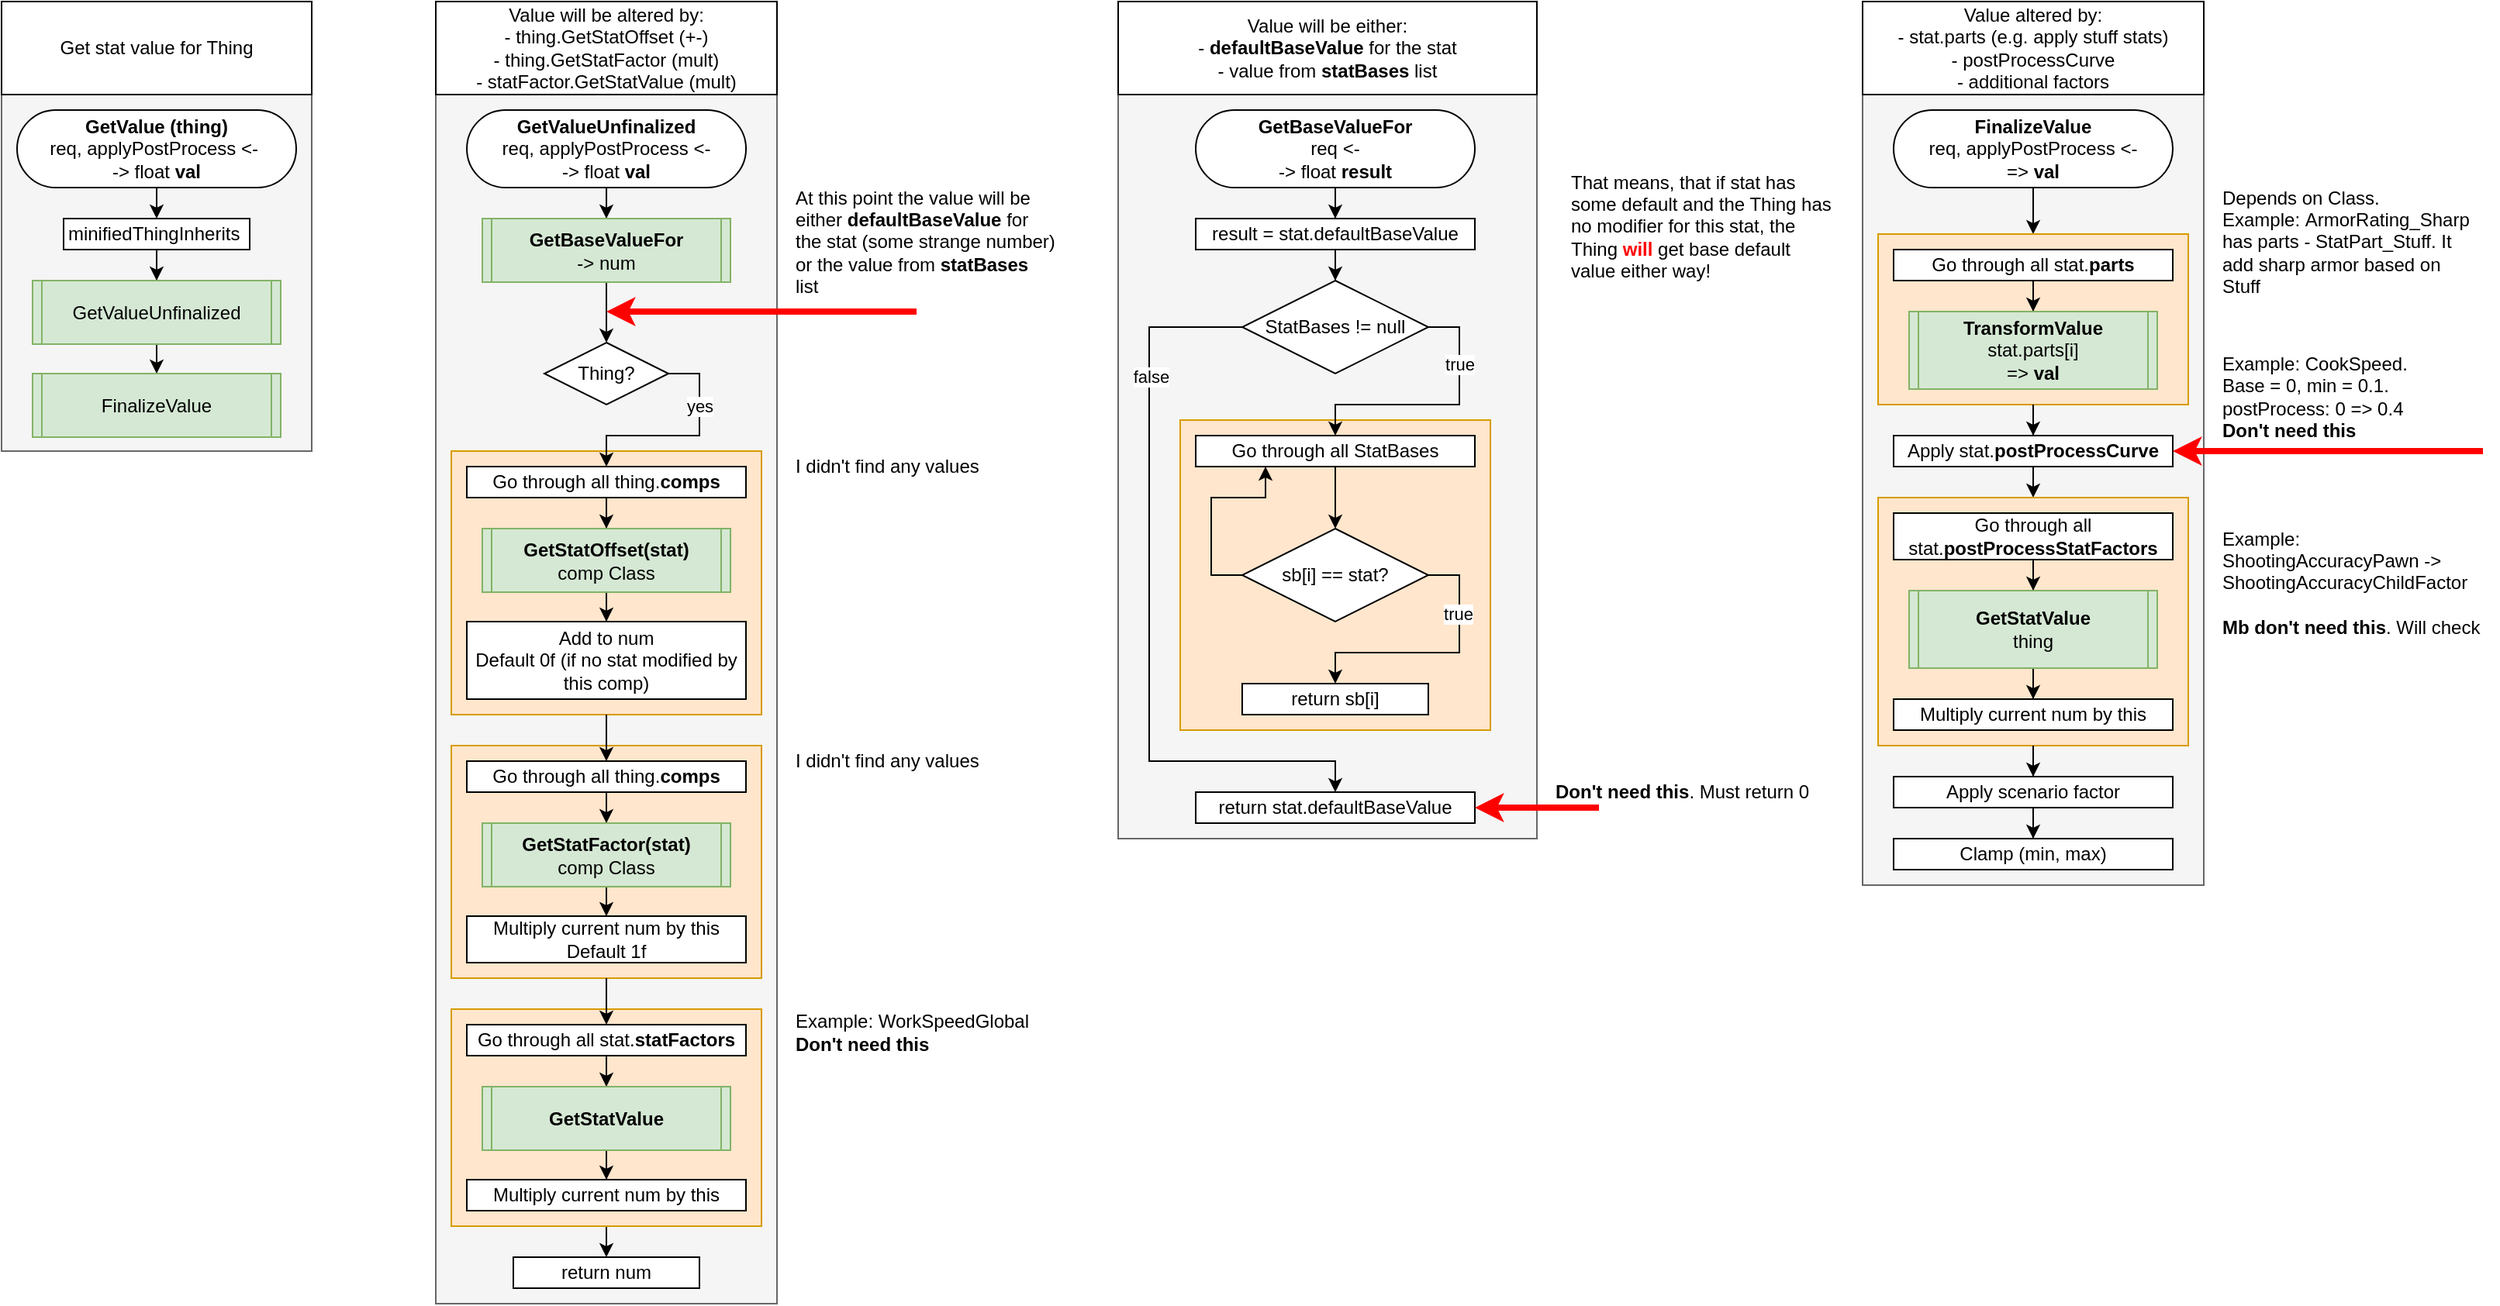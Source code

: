 <mxfile version="28.1.2">
  <diagram name="Page-1" id="2jWJvtUtnzUn5tf0swGt">
    <mxGraphModel dx="2328" dy="904" grid="1" gridSize="10" guides="0" tooltips="1" connect="1" arrows="0" fold="1" page="1" pageScale="1" pageWidth="827" pageHeight="1169" math="0" shadow="0">
      <root>
        <mxCell id="0" />
        <mxCell id="1" parent="0" />
        <mxCell id="P116rEr8mylLWTT-C10X-3" value="At this point the value will be either&amp;nbsp;&lt;span style=&quot;text-align: center;&quot;&gt;&lt;b&gt;defaultBaseValue&amp;nbsp;&lt;/b&gt;&lt;/span&gt;for the stat (some strange number) or the value from &lt;b&gt;statBases &lt;/b&gt;list" style="text;html=1;align=left;verticalAlign=middle;whiteSpace=wrap;rounded=0;" parent="1" vertex="1">
          <mxGeometry x="-250" y="200" width="170" height="69.5" as="geometry" />
        </mxCell>
        <mxCell id="P116rEr8mylLWTT-C10X-13" value="Example:&amp;nbsp;WorkSpeedGlobal&lt;div&gt;&lt;b&gt;Don&#39;t need this&lt;/b&gt;&lt;/div&gt;" style="text;html=1;align=left;verticalAlign=middle;whiteSpace=wrap;rounded=0;" parent="1" vertex="1">
          <mxGeometry x="-250" y="730" width="170" height="30" as="geometry" />
        </mxCell>
        <mxCell id="P116rEr8mylLWTT-C10X-14" style="edgeStyle=orthogonalEdgeStyle;rounded=0;orthogonalLoop=1;jettySize=auto;html=1;exitX=0.5;exitY=1;exitDx=0;exitDy=0;" parent="1" source="P116rEr8mylLWTT-C10X-13" target="P116rEr8mylLWTT-C10X-13" edge="1">
          <mxGeometry relative="1" as="geometry" />
        </mxCell>
        <mxCell id="P116rEr8mylLWTT-C10X-20" value="I didn&#39;t find any values" style="text;html=1;align=left;verticalAlign=middle;whiteSpace=wrap;rounded=0;" parent="1" vertex="1">
          <mxGeometry x="-250" y="370" width="170" height="20" as="geometry" />
        </mxCell>
        <mxCell id="P116rEr8mylLWTT-C10X-21" value="I didn&#39;t find any values" style="text;html=1;align=left;verticalAlign=middle;whiteSpace=wrap;rounded=0;" parent="1" vertex="1">
          <mxGeometry x="-250" y="560" width="170" height="20" as="geometry" />
        </mxCell>
        <mxCell id="P116rEr8mylLWTT-C10X-25" value="" style="group" parent="1" vertex="1" connectable="0">
          <mxGeometry x="-480" y="80" width="220" height="840" as="geometry" />
        </mxCell>
        <mxCell id="P116rEr8mylLWTT-C10X-15" value="" style="rounded=0;whiteSpace=wrap;html=1;fillColor=#f5f5f5;strokeColor=#666666;fontColor=#333333;" parent="P116rEr8mylLWTT-C10X-25" vertex="1">
          <mxGeometry y="60" width="220" height="780" as="geometry" />
        </mxCell>
        <mxCell id="QFDwEbyCObpRnCEJfkmm-33" style="edgeStyle=orthogonalEdgeStyle;rounded=0;orthogonalLoop=1;jettySize=auto;html=1;exitX=0.5;exitY=0.5;exitDx=0;exitDy=25;exitPerimeter=0;" parent="P116rEr8mylLWTT-C10X-25" source="QFDwEbyCObpRnCEJfkmm-5" target="QFDwEbyCObpRnCEJfkmm-32" edge="1">
          <mxGeometry relative="1" as="geometry" />
        </mxCell>
        <mxCell id="QFDwEbyCObpRnCEJfkmm-5" value="&lt;b&gt;GetValueUnfinalized&lt;/b&gt;&lt;b&gt;&lt;br&gt;&lt;/b&gt;&lt;div&gt;&lt;div style=&quot;&quot;&gt;&lt;span style=&quot;background-color: transparent; color: light-dark(rgb(0, 0, 0), rgb(255, 255, 255));&quot;&gt;req,&amp;nbsp;&lt;/span&gt;&lt;span style=&quot;background-color: transparent; color: light-dark(rgb(0, 0, 0), rgb(255, 255, 255));&quot;&gt;applyPostProcess&amp;nbsp;&lt;/span&gt;&lt;span style=&quot;background-color: transparent; color: light-dark(rgb(0, 0, 0), rgb(255, 255, 255));&quot;&gt;&amp;lt;-&lt;/span&gt;&lt;/div&gt;&lt;div style=&quot;&quot;&gt;&lt;span style=&quot;background-color: transparent; color: light-dark(rgb(0, 0, 0), rgb(255, 255, 255));&quot;&gt;-&amp;gt;&amp;nbsp;&lt;/span&gt;&lt;span style=&quot;background-color: transparent; color: light-dark(rgb(0, 0, 0), rgb(255, 255, 255));&quot;&gt;float&lt;/span&gt;&lt;span style=&quot;background-color: transparent; color: light-dark(rgb(0, 0, 0), rgb(255, 255, 255));&quot;&gt;&amp;nbsp;&lt;/span&gt;&lt;b style=&quot;background-color: transparent; color: light-dark(rgb(0, 0, 0), rgb(255, 255, 255));&quot;&gt;val&lt;/b&gt;&lt;/div&gt;&lt;/div&gt;" style="html=1;dashed=0;whiteSpace=wrap;shape=mxgraph.dfd.start;align=center;" parent="P116rEr8mylLWTT-C10X-25" vertex="1">
          <mxGeometry x="20.03" y="70" width="180" height="50" as="geometry" />
        </mxCell>
        <mxCell id="QFDwEbyCObpRnCEJfkmm-57" style="edgeStyle=orthogonalEdgeStyle;rounded=0;orthogonalLoop=1;jettySize=auto;html=1;exitX=0.5;exitY=1;exitDx=0;exitDy=0;" parent="P116rEr8mylLWTT-C10X-25" source="QFDwEbyCObpRnCEJfkmm-32" target="QFDwEbyCObpRnCEJfkmm-56" edge="1">
          <mxGeometry relative="1" as="geometry" />
        </mxCell>
        <mxCell id="QFDwEbyCObpRnCEJfkmm-32" value="&lt;b&gt;GetBaseValueFor&lt;/b&gt;&lt;div&gt;-&amp;gt; num&lt;/div&gt;" style="shape=process;whiteSpace=wrap;html=1;backgroundOutline=1;fillColor=#d5e8d4;strokeColor=#82b366;size=0.038;" parent="P116rEr8mylLWTT-C10X-25" vertex="1">
          <mxGeometry x="30" y="140" width="160" height="41" as="geometry" />
        </mxCell>
        <mxCell id="QFDwEbyCObpRnCEJfkmm-56" value="Thing?" style="rhombus;whiteSpace=wrap;html=1;" parent="P116rEr8mylLWTT-C10X-25" vertex="1">
          <mxGeometry x="70.03" y="220" width="80" height="40" as="geometry" />
        </mxCell>
        <mxCell id="QFDwEbyCObpRnCEJfkmm-64" value="" style="group" parent="P116rEr8mylLWTT-C10X-25" vertex="1" connectable="0">
          <mxGeometry x="10" y="290" width="200" height="170" as="geometry" />
        </mxCell>
        <mxCell id="QFDwEbyCObpRnCEJfkmm-62" value="" style="rounded=0;whiteSpace=wrap;html=1;fillColor=#ffe6cc;strokeColor=#d79b00;" parent="QFDwEbyCObpRnCEJfkmm-64" vertex="1">
          <mxGeometry width="200" height="170" as="geometry" />
        </mxCell>
        <mxCell id="QFDwEbyCObpRnCEJfkmm-60" style="edgeStyle=orthogonalEdgeStyle;rounded=0;orthogonalLoop=1;jettySize=auto;html=1;exitX=0.5;exitY=1;exitDx=0;exitDy=0;" parent="QFDwEbyCObpRnCEJfkmm-64" source="QFDwEbyCObpRnCEJfkmm-58" target="QFDwEbyCObpRnCEJfkmm-59" edge="1">
          <mxGeometry relative="1" as="geometry" />
        </mxCell>
        <mxCell id="QFDwEbyCObpRnCEJfkmm-58" value="Go through all thing.&lt;b&gt;comps&lt;/b&gt;" style="rounded=0;whiteSpace=wrap;html=1;" parent="QFDwEbyCObpRnCEJfkmm-64" vertex="1">
          <mxGeometry x="10" y="10" width="180" height="20" as="geometry" />
        </mxCell>
        <mxCell id="QFDwEbyCObpRnCEJfkmm-63" style="edgeStyle=orthogonalEdgeStyle;rounded=0;orthogonalLoop=1;jettySize=auto;html=1;exitX=0.5;exitY=1;exitDx=0;exitDy=0;" parent="QFDwEbyCObpRnCEJfkmm-64" source="QFDwEbyCObpRnCEJfkmm-59" target="QFDwEbyCObpRnCEJfkmm-61" edge="1">
          <mxGeometry relative="1" as="geometry" />
        </mxCell>
        <mxCell id="QFDwEbyCObpRnCEJfkmm-59" value="&lt;b&gt;GetStatOffset(stat)&lt;/b&gt;&lt;br&gt;&lt;div&gt;comp Class&lt;/div&gt;" style="shape=process;whiteSpace=wrap;html=1;backgroundOutline=1;fillColor=#d5e8d4;strokeColor=#82b366;size=0.038;" parent="QFDwEbyCObpRnCEJfkmm-64" vertex="1">
          <mxGeometry x="20" y="50" width="160" height="41" as="geometry" />
        </mxCell>
        <mxCell id="QFDwEbyCObpRnCEJfkmm-61" value="Add to num&lt;div&gt;Default 0f (if no stat modified by this comp)&lt;/div&gt;" style="rounded=0;whiteSpace=wrap;html=1;" parent="QFDwEbyCObpRnCEJfkmm-64" vertex="1">
          <mxGeometry x="10" y="110" width="180" height="50" as="geometry" />
        </mxCell>
        <mxCell id="QFDwEbyCObpRnCEJfkmm-72" value="" style="group" parent="P116rEr8mylLWTT-C10X-25" vertex="1" connectable="0">
          <mxGeometry x="10" y="480" width="200" height="150" as="geometry" />
        </mxCell>
        <mxCell id="QFDwEbyCObpRnCEJfkmm-66" value="" style="rounded=0;whiteSpace=wrap;html=1;fillColor=#ffe6cc;strokeColor=#d79b00;" parent="QFDwEbyCObpRnCEJfkmm-72" vertex="1">
          <mxGeometry width="200" height="150" as="geometry" />
        </mxCell>
        <mxCell id="QFDwEbyCObpRnCEJfkmm-67" style="edgeStyle=orthogonalEdgeStyle;rounded=0;orthogonalLoop=1;jettySize=auto;html=1;exitX=0.5;exitY=1;exitDx=0;exitDy=0;" parent="QFDwEbyCObpRnCEJfkmm-72" source="QFDwEbyCObpRnCEJfkmm-68" target="QFDwEbyCObpRnCEJfkmm-70" edge="1">
          <mxGeometry relative="1" as="geometry" />
        </mxCell>
        <mxCell id="QFDwEbyCObpRnCEJfkmm-68" value="Go through all thing.&lt;b&gt;comps&lt;/b&gt;" style="rounded=0;whiteSpace=wrap;html=1;" parent="QFDwEbyCObpRnCEJfkmm-72" vertex="1">
          <mxGeometry x="10" y="10" width="180" height="20" as="geometry" />
        </mxCell>
        <mxCell id="QFDwEbyCObpRnCEJfkmm-69" style="edgeStyle=orthogonalEdgeStyle;rounded=0;orthogonalLoop=1;jettySize=auto;html=1;exitX=0.5;exitY=1;exitDx=0;exitDy=0;" parent="QFDwEbyCObpRnCEJfkmm-72" source="QFDwEbyCObpRnCEJfkmm-70" target="QFDwEbyCObpRnCEJfkmm-71" edge="1">
          <mxGeometry relative="1" as="geometry" />
        </mxCell>
        <mxCell id="QFDwEbyCObpRnCEJfkmm-70" value="&lt;b&gt;GetStatFactor(stat)&lt;/b&gt;&lt;br&gt;&lt;div&gt;comp Class&lt;/div&gt;" style="shape=process;whiteSpace=wrap;html=1;backgroundOutline=1;fillColor=#d5e8d4;strokeColor=#82b366;size=0.038;" parent="QFDwEbyCObpRnCEJfkmm-72" vertex="1">
          <mxGeometry x="20" y="50" width="160" height="41" as="geometry" />
        </mxCell>
        <mxCell id="QFDwEbyCObpRnCEJfkmm-71" value="Multiply current num by this&lt;div&gt;Default 1f&lt;/div&gt;" style="rounded=0;whiteSpace=wrap;html=1;" parent="QFDwEbyCObpRnCEJfkmm-72" vertex="1">
          <mxGeometry x="10" y="110" width="180" height="30" as="geometry" />
        </mxCell>
        <mxCell id="QFDwEbyCObpRnCEJfkmm-73" style="edgeStyle=orthogonalEdgeStyle;rounded=0;orthogonalLoop=1;jettySize=auto;html=1;exitX=0.5;exitY=1;exitDx=0;exitDy=0;" parent="P116rEr8mylLWTT-C10X-25" source="QFDwEbyCObpRnCEJfkmm-62" target="QFDwEbyCObpRnCEJfkmm-68" edge="1">
          <mxGeometry relative="1" as="geometry" />
        </mxCell>
        <mxCell id="QFDwEbyCObpRnCEJfkmm-75" style="edgeStyle=orthogonalEdgeStyle;rounded=0;orthogonalLoop=1;jettySize=auto;html=1;exitX=1;exitY=0.5;exitDx=0;exitDy=0;entryX=0.5;entryY=0;entryDx=0;entryDy=0;" parent="P116rEr8mylLWTT-C10X-25" source="QFDwEbyCObpRnCEJfkmm-56" target="QFDwEbyCObpRnCEJfkmm-58" edge="1">
          <mxGeometry relative="1" as="geometry" />
        </mxCell>
        <mxCell id="QFDwEbyCObpRnCEJfkmm-76" value="yes" style="edgeLabel;html=1;align=center;verticalAlign=middle;resizable=0;points=[];" parent="QFDwEbyCObpRnCEJfkmm-75" vertex="1" connectable="0">
          <mxGeometry x="-0.419" relative="1" as="geometry">
            <mxPoint as="offset" />
          </mxGeometry>
        </mxCell>
        <mxCell id="P116rEr8mylLWTT-C10X-19" value="&lt;div style=&quot;&quot;&gt;&lt;span style=&quot;background-color: transparent; color: light-dark(rgb(0, 0, 0), rgb(255, 255, 255));&quot;&gt;Value will be altered by:&lt;/span&gt;&lt;/div&gt;&lt;div style=&quot;&quot;&gt;&lt;span style=&quot;background-color: transparent; color: light-dark(rgb(0, 0, 0), rgb(255, 255, 255));&quot;&gt;- thing.GetStatOffset (+-)&lt;/span&gt;&lt;/div&gt;&lt;div style=&quot;&quot;&gt;&lt;span style=&quot;background-color: transparent; color: light-dark(rgb(0, 0, 0), rgb(255, 255, 255));&quot;&gt;- thing.GetStatFactor (mult)&lt;/span&gt;&lt;/div&gt;&lt;div style=&quot;&quot;&gt;&lt;span style=&quot;background-color: transparent; color: light-dark(rgb(0, 0, 0), rgb(255, 255, 255));&quot;&gt;- statFactor.GetStatValue (mult)&lt;/span&gt;&lt;/div&gt;" style="rounded=0;whiteSpace=wrap;html=1;align=center;" parent="P116rEr8mylLWTT-C10X-25" vertex="1">
          <mxGeometry width="220" height="60" as="geometry" />
        </mxCell>
        <mxCell id="P116rEr8mylLWTT-C10X-22" value="return num" style="rounded=0;whiteSpace=wrap;html=1;" parent="P116rEr8mylLWTT-C10X-25" vertex="1">
          <mxGeometry x="50" y="810" width="120" height="20" as="geometry" />
        </mxCell>
        <mxCell id="P116rEr8mylLWTT-C10X-23" style="edgeStyle=orthogonalEdgeStyle;rounded=0;orthogonalLoop=1;jettySize=auto;html=1;exitX=0.5;exitY=1;exitDx=0;exitDy=0;" parent="P116rEr8mylLWTT-C10X-25" source="P116rEr8mylLWTT-C10X-10" target="P116rEr8mylLWTT-C10X-22" edge="1">
          <mxGeometry relative="1" as="geometry" />
        </mxCell>
        <mxCell id="P116rEr8mylLWTT-C10X-24" value="" style="group" parent="P116rEr8mylLWTT-C10X-25" vertex="1" connectable="0">
          <mxGeometry x="10" y="650" width="200" height="140" as="geometry" />
        </mxCell>
        <mxCell id="P116rEr8mylLWTT-C10X-5" value="" style="rounded=0;whiteSpace=wrap;html=1;fillColor=#ffe6cc;strokeColor=#d79b00;" parent="P116rEr8mylLWTT-C10X-24" vertex="1">
          <mxGeometry width="200" height="140" as="geometry" />
        </mxCell>
        <mxCell id="P116rEr8mylLWTT-C10X-6" style="edgeStyle=orthogonalEdgeStyle;rounded=0;orthogonalLoop=1;jettySize=auto;html=1;exitX=0.5;exitY=1;exitDx=0;exitDy=0;" parent="P116rEr8mylLWTT-C10X-24" source="P116rEr8mylLWTT-C10X-7" target="P116rEr8mylLWTT-C10X-9" edge="1">
          <mxGeometry relative="1" as="geometry" />
        </mxCell>
        <mxCell id="P116rEr8mylLWTT-C10X-7" value="Go through all stat.&lt;b&gt;statFactors&lt;/b&gt;" style="rounded=0;whiteSpace=wrap;html=1;" parent="P116rEr8mylLWTT-C10X-24" vertex="1">
          <mxGeometry x="10" y="10" width="180" height="20" as="geometry" />
        </mxCell>
        <mxCell id="P116rEr8mylLWTT-C10X-8" style="edgeStyle=orthogonalEdgeStyle;rounded=0;orthogonalLoop=1;jettySize=auto;html=1;exitX=0.5;exitY=1;exitDx=0;exitDy=0;" parent="P116rEr8mylLWTT-C10X-24" source="P116rEr8mylLWTT-C10X-9" target="P116rEr8mylLWTT-C10X-10" edge="1">
          <mxGeometry relative="1" as="geometry" />
        </mxCell>
        <mxCell id="P116rEr8mylLWTT-C10X-9" value="&lt;div&gt;&lt;b&gt;GetStatValue&lt;/b&gt;&lt;/div&gt;" style="shape=process;whiteSpace=wrap;html=1;backgroundOutline=1;fillColor=#d5e8d4;strokeColor=#82b366;size=0.038;" parent="P116rEr8mylLWTT-C10X-24" vertex="1">
          <mxGeometry x="20" y="50" width="160" height="41" as="geometry" />
        </mxCell>
        <mxCell id="P116rEr8mylLWTT-C10X-10" value="Multiply current num by this" style="rounded=0;whiteSpace=wrap;html=1;" parent="P116rEr8mylLWTT-C10X-24" vertex="1">
          <mxGeometry x="10" y="110" width="180" height="20" as="geometry" />
        </mxCell>
        <mxCell id="P116rEr8mylLWTT-C10X-12" style="edgeStyle=orthogonalEdgeStyle;rounded=0;orthogonalLoop=1;jettySize=auto;html=1;exitX=0.5;exitY=1;exitDx=0;exitDy=0;" parent="P116rEr8mylLWTT-C10X-25" source="QFDwEbyCObpRnCEJfkmm-66" target="P116rEr8mylLWTT-C10X-7" edge="1">
          <mxGeometry relative="1" as="geometry" />
        </mxCell>
        <mxCell id="P116rEr8mylLWTT-C10X-1" value="" style="endArrow=classic;html=1;rounded=0;strokeWidth=4;strokeColor=#FF0000;" parent="1" edge="1">
          <mxGeometry width="50" height="50" relative="1" as="geometry">
            <mxPoint x="-170" y="280" as="sourcePoint" />
            <mxPoint x="-370" y="280" as="targetPoint" />
          </mxGeometry>
        </mxCell>
        <mxCell id="8yyY_MvPN3cdHbvVOgDP-3" value="" style="group" vertex="1" connectable="0" parent="1">
          <mxGeometry x="-760" y="80" width="200" height="290" as="geometry" />
        </mxCell>
        <mxCell id="P116rEr8mylLWTT-C10X-85" value="" style="group" parent="8yyY_MvPN3cdHbvVOgDP-3" vertex="1" connectable="0">
          <mxGeometry y="60" width="200" height="230" as="geometry" />
        </mxCell>
        <mxCell id="P116rEr8mylLWTT-C10X-84" value="" style="rounded=0;whiteSpace=wrap;html=1;fillColor=#f5f5f5;strokeColor=#666666;fontColor=#333333;" parent="P116rEr8mylLWTT-C10X-85" vertex="1">
          <mxGeometry width="200" height="230" as="geometry" />
        </mxCell>
        <mxCell id="QFDwEbyCObpRnCEJfkmm-6" style="edgeStyle=orthogonalEdgeStyle;rounded=0;orthogonalLoop=1;jettySize=auto;html=1;exitX=0.5;exitY=0.5;exitDx=0;exitDy=25;exitPerimeter=0;" parent="P116rEr8mylLWTT-C10X-85" source="QFDwEbyCObpRnCEJfkmm-1" edge="1">
          <mxGeometry relative="1" as="geometry">
            <mxPoint x="100" y="80" as="targetPoint" />
          </mxGeometry>
        </mxCell>
        <mxCell id="QFDwEbyCObpRnCEJfkmm-1" value="&lt;b&gt;GetValue (thing)&lt;br&gt;&lt;/b&gt;&lt;div&gt;&lt;span style=&quot;background-color: transparent; color: light-dark(rgb(0, 0, 0), rgb(255, 255, 255));&quot;&gt;req,&amp;nbsp;applyPostProcess&amp;nbsp;&lt;/span&gt;&amp;lt;-&amp;nbsp;&lt;br&gt;&lt;div style=&quot;&quot;&gt;&lt;span style=&quot;background-color: transparent; color: light-dark(rgb(0, 0, 0), rgb(255, 255, 255));&quot;&gt;-&amp;gt; float &lt;b&gt;val&lt;/b&gt;&lt;/span&gt;&lt;/div&gt;&lt;/div&gt;" style="html=1;dashed=0;whiteSpace=wrap;shape=mxgraph.dfd.start;align=center;" parent="P116rEr8mylLWTT-C10X-85" vertex="1">
          <mxGeometry x="10" y="10" width="180" height="50" as="geometry" />
        </mxCell>
        <mxCell id="P116rEr8mylLWTT-C10X-82" style="edgeStyle=orthogonalEdgeStyle;rounded=0;orthogonalLoop=1;jettySize=auto;html=1;exitX=0.5;exitY=1;exitDx=0;exitDy=0;" parent="P116rEr8mylLWTT-C10X-85" source="P116rEr8mylLWTT-C10X-77" target="P116rEr8mylLWTT-C10X-78" edge="1">
          <mxGeometry relative="1" as="geometry" />
        </mxCell>
        <mxCell id="P116rEr8mylLWTT-C10X-77" value="&lt;p data-pm-slice=&quot;1 1 []&quot;&gt;minifiedThingInherits&amp;nbsp;&lt;/p&gt;" style="rounded=0;whiteSpace=wrap;html=1;" parent="P116rEr8mylLWTT-C10X-85" vertex="1">
          <mxGeometry x="40" y="80" width="120" height="20" as="geometry" />
        </mxCell>
        <mxCell id="P116rEr8mylLWTT-C10X-83" style="edgeStyle=orthogonalEdgeStyle;rounded=0;orthogonalLoop=1;jettySize=auto;html=1;exitX=0.5;exitY=1;exitDx=0;exitDy=0;" parent="P116rEr8mylLWTT-C10X-85" source="P116rEr8mylLWTT-C10X-78" target="P116rEr8mylLWTT-C10X-79" edge="1">
          <mxGeometry relative="1" as="geometry" />
        </mxCell>
        <mxCell id="P116rEr8mylLWTT-C10X-78" value="GetValueUnfinalized" style="shape=process;whiteSpace=wrap;html=1;backgroundOutline=1;fillColor=#d5e8d4;strokeColor=#82b366;size=0.038;" parent="P116rEr8mylLWTT-C10X-85" vertex="1">
          <mxGeometry x="20" y="120" width="160" height="41" as="geometry" />
        </mxCell>
        <mxCell id="P116rEr8mylLWTT-C10X-79" value="FinalizeValue" style="shape=process;whiteSpace=wrap;html=1;backgroundOutline=1;fillColor=#d5e8d4;strokeColor=#82b366;size=0.038;" parent="P116rEr8mylLWTT-C10X-85" vertex="1">
          <mxGeometry x="20" y="180" width="160" height="41" as="geometry" />
        </mxCell>
        <mxCell id="8yyY_MvPN3cdHbvVOgDP-2" value="&lt;div style=&quot;&quot;&gt;Get stat value for Thing&lt;/div&gt;" style="rounded=0;whiteSpace=wrap;html=1;align=center;" vertex="1" parent="8yyY_MvPN3cdHbvVOgDP-3">
          <mxGeometry width="200" height="60" as="geometry" />
        </mxCell>
        <mxCell id="8yyY_MvPN3cdHbvVOgDP-6" value="" style="group" vertex="1" connectable="0" parent="1">
          <mxGeometry x="440" y="80" width="410" height="570" as="geometry" />
        </mxCell>
        <mxCell id="P116rEr8mylLWTT-C10X-74" value="Depends on Class.&lt;div&gt;Example:&amp;nbsp;ArmorRating_Sharp has&amp;nbsp;parts -&amp;nbsp;StatPart_Stuff. It add sharp armor based on Stuff&lt;/div&gt;" style="text;html=1;align=left;verticalAlign=middle;whiteSpace=wrap;rounded=0;" parent="8yyY_MvPN3cdHbvVOgDP-6" vertex="1">
          <mxGeometry x="230" y="120" width="170" height="69.5" as="geometry" />
        </mxCell>
        <mxCell id="P116rEr8mylLWTT-C10X-75" value="Example:&amp;nbsp;CookSpeed.&lt;div&gt;Base = 0, min = 0.1.&lt;/div&gt;&lt;div&gt;postProcess: 0 =&amp;gt; 0.4&lt;/div&gt;&lt;div&gt;&lt;b&gt;Don&#39;t need this&lt;/b&gt;&lt;/div&gt;" style="text;html=1;align=left;verticalAlign=middle;whiteSpace=wrap;rounded=0;" parent="8yyY_MvPN3cdHbvVOgDP-6" vertex="1">
          <mxGeometry x="230" y="230" width="170" height="50" as="geometry" />
        </mxCell>
        <mxCell id="P116rEr8mylLWTT-C10X-76" value="Example:&amp;nbsp;&lt;div&gt;ShootingAccuracyPawn -&amp;gt;&lt;/div&gt;&lt;div&gt;&lt;span style=&quot;background-color: transparent; color: light-dark(rgb(0, 0, 0), rgb(255, 255, 255));&quot;&gt;ShootingAccuracyChildFactor&lt;/span&gt;&lt;/div&gt;&lt;div&gt;&lt;span style=&quot;background-color: transparent; color: light-dark(rgb(0, 0, 0), rgb(255, 255, 255));&quot;&gt;&lt;br&gt;&lt;/span&gt;&lt;/div&gt;&lt;div&gt;&lt;span style=&quot;background-color: transparent; color: light-dark(rgb(0, 0, 0), rgb(255, 255, 255));&quot;&gt;&lt;b&gt;Mb don&#39;t need this&lt;/b&gt;. Will check&lt;/span&gt;&lt;/div&gt;" style="text;html=1;align=left;verticalAlign=middle;whiteSpace=wrap;rounded=0;" parent="8yyY_MvPN3cdHbvVOgDP-6" vertex="1">
          <mxGeometry x="230" y="340" width="170" height="70" as="geometry" />
        </mxCell>
        <mxCell id="P116rEr8mylLWTT-C10X-81" value="" style="group" parent="8yyY_MvPN3cdHbvVOgDP-6" vertex="1" connectable="0">
          <mxGeometry width="220" height="570" as="geometry" />
        </mxCell>
        <mxCell id="P116rEr8mylLWTT-C10X-73" value="" style="group" parent="P116rEr8mylLWTT-C10X-81" vertex="1" connectable="0">
          <mxGeometry y="60" width="220" height="510" as="geometry" />
        </mxCell>
        <mxCell id="P116rEr8mylLWTT-C10X-72" value="" style="rounded=0;whiteSpace=wrap;html=1;fillColor=#f5f5f5;strokeColor=#666666;fontColor=#333333;" parent="P116rEr8mylLWTT-C10X-73" vertex="1">
          <mxGeometry width="220" height="510" as="geometry" />
        </mxCell>
        <mxCell id="P116rEr8mylLWTT-C10X-35" style="edgeStyle=orthogonalEdgeStyle;rounded=0;orthogonalLoop=1;jettySize=auto;html=1;exitX=0.5;exitY=0.5;exitDx=0;exitDy=25;exitPerimeter=0;entryX=0.5;entryY=0;entryDx=0;entryDy=0;" parent="P116rEr8mylLWTT-C10X-73" source="QFDwEbyCObpRnCEJfkmm-7" target="P116rEr8mylLWTT-C10X-27" edge="1">
          <mxGeometry relative="1" as="geometry" />
        </mxCell>
        <mxCell id="QFDwEbyCObpRnCEJfkmm-7" value="&lt;b&gt;FinalizeValue&lt;/b&gt;&lt;br&gt;&lt;div&gt;&lt;div style=&quot;&quot;&gt;&lt;span style=&quot;background-color: transparent; color: light-dark(rgb(0, 0, 0), rgb(255, 255, 255));&quot;&gt;req,&amp;nbsp;&lt;/span&gt;&lt;span style=&quot;background-color: transparent; color: light-dark(rgb(0, 0, 0), rgb(255, 255, 255));&quot;&gt;applyPostProcess&amp;nbsp;&lt;/span&gt;&lt;span style=&quot;background-color: transparent; color: light-dark(rgb(0, 0, 0), rgb(255, 255, 255));&quot;&gt;&amp;lt;-&lt;/span&gt;&lt;/div&gt;&lt;div style=&quot;&quot;&gt;&lt;span style=&quot;background-color: transparent; color: light-dark(rgb(0, 0, 0), rgb(255, 255, 255));&quot;&gt;=&amp;gt;&amp;nbsp;&lt;b&gt;val&lt;/b&gt;&lt;/span&gt;&lt;/div&gt;&lt;/div&gt;" style="html=1;dashed=0;whiteSpace=wrap;shape=mxgraph.dfd.start;align=center;" parent="P116rEr8mylLWTT-C10X-73" vertex="1">
          <mxGeometry x="20" y="10" width="180" height="50" as="geometry" />
        </mxCell>
        <mxCell id="P116rEr8mylLWTT-C10X-33" value="" style="group" parent="P116rEr8mylLWTT-C10X-73" vertex="1" connectable="0">
          <mxGeometry x="10" y="90" width="200" height="110" as="geometry" />
        </mxCell>
        <mxCell id="P116rEr8mylLWTT-C10X-27" value="" style="rounded=0;whiteSpace=wrap;html=1;fillColor=#ffe6cc;strokeColor=#d79b00;" parent="P116rEr8mylLWTT-C10X-33" vertex="1">
          <mxGeometry width="200" height="110" as="geometry" />
        </mxCell>
        <mxCell id="P116rEr8mylLWTT-C10X-28" style="edgeStyle=orthogonalEdgeStyle;rounded=0;orthogonalLoop=1;jettySize=auto;html=1;exitX=0.5;exitY=1;exitDx=0;exitDy=0;" parent="P116rEr8mylLWTT-C10X-33" source="P116rEr8mylLWTT-C10X-29" target="P116rEr8mylLWTT-C10X-31" edge="1">
          <mxGeometry relative="1" as="geometry" />
        </mxCell>
        <mxCell id="P116rEr8mylLWTT-C10X-29" value="Go through all stat.&lt;b&gt;parts&lt;/b&gt;" style="rounded=0;whiteSpace=wrap;html=1;" parent="P116rEr8mylLWTT-C10X-33" vertex="1">
          <mxGeometry x="10" y="10" width="180" height="20" as="geometry" />
        </mxCell>
        <mxCell id="P116rEr8mylLWTT-C10X-31" value="&lt;div&gt;&lt;b&gt;TransformValue&lt;/b&gt;&lt;/div&gt;&lt;div&gt;stat.parts[i]&lt;/div&gt;&lt;div&gt;=&amp;gt; &lt;b&gt;val&lt;/b&gt;&lt;/div&gt;" style="shape=process;whiteSpace=wrap;html=1;backgroundOutline=1;fillColor=#d5e8d4;strokeColor=#82b366;size=0.038;" parent="P116rEr8mylLWTT-C10X-33" vertex="1">
          <mxGeometry x="20" y="50" width="160" height="50" as="geometry" />
        </mxCell>
        <mxCell id="P116rEr8mylLWTT-C10X-46" style="edgeStyle=orthogonalEdgeStyle;rounded=0;orthogonalLoop=1;jettySize=auto;html=1;exitX=0.5;exitY=1;exitDx=0;exitDy=0;entryX=0.5;entryY=0;entryDx=0;entryDy=0;" parent="P116rEr8mylLWTT-C10X-73" source="P116rEr8mylLWTT-C10X-36" target="P116rEr8mylLWTT-C10X-39" edge="1">
          <mxGeometry relative="1" as="geometry" />
        </mxCell>
        <mxCell id="P116rEr8mylLWTT-C10X-36" value="Apply&amp;nbsp;stat.&lt;b&gt;postProcessCurve&lt;/b&gt;" style="rounded=0;whiteSpace=wrap;html=1;" parent="P116rEr8mylLWTT-C10X-73" vertex="1">
          <mxGeometry x="20" y="220" width="180" height="20" as="geometry" />
        </mxCell>
        <mxCell id="P116rEr8mylLWTT-C10X-37" style="edgeStyle=orthogonalEdgeStyle;rounded=0;orthogonalLoop=1;jettySize=auto;html=1;exitX=0.5;exitY=1;exitDx=0;exitDy=0;" parent="P116rEr8mylLWTT-C10X-73" source="P116rEr8mylLWTT-C10X-27" target="P116rEr8mylLWTT-C10X-36" edge="1">
          <mxGeometry relative="1" as="geometry" />
        </mxCell>
        <mxCell id="P116rEr8mylLWTT-C10X-45" value="" style="group" parent="P116rEr8mylLWTT-C10X-73" vertex="1" connectable="0">
          <mxGeometry x="10" y="260" width="200" height="160" as="geometry" />
        </mxCell>
        <mxCell id="P116rEr8mylLWTT-C10X-39" value="" style="rounded=0;whiteSpace=wrap;html=1;fillColor=#ffe6cc;strokeColor=#d79b00;" parent="P116rEr8mylLWTT-C10X-45" vertex="1">
          <mxGeometry width="200" height="160" as="geometry" />
        </mxCell>
        <mxCell id="P116rEr8mylLWTT-C10X-40" style="edgeStyle=orthogonalEdgeStyle;rounded=0;orthogonalLoop=1;jettySize=auto;html=1;exitX=0.5;exitY=1;exitDx=0;exitDy=0;" parent="P116rEr8mylLWTT-C10X-45" source="P116rEr8mylLWTT-C10X-41" target="P116rEr8mylLWTT-C10X-42" edge="1">
          <mxGeometry relative="1" as="geometry" />
        </mxCell>
        <mxCell id="P116rEr8mylLWTT-C10X-41" value="Go through all&lt;div&gt;stat.&lt;b&gt;postProcessStatFactors&lt;/b&gt;&lt;/div&gt;" style="rounded=0;whiteSpace=wrap;html=1;" parent="P116rEr8mylLWTT-C10X-45" vertex="1">
          <mxGeometry x="10" y="10" width="180" height="30" as="geometry" />
        </mxCell>
        <mxCell id="P116rEr8mylLWTT-C10X-44" style="edgeStyle=orthogonalEdgeStyle;rounded=0;orthogonalLoop=1;jettySize=auto;html=1;exitX=0.5;exitY=1;exitDx=0;exitDy=0;" parent="P116rEr8mylLWTT-C10X-45" source="P116rEr8mylLWTT-C10X-42" target="P116rEr8mylLWTT-C10X-43" edge="1">
          <mxGeometry relative="1" as="geometry" />
        </mxCell>
        <mxCell id="P116rEr8mylLWTT-C10X-42" value="&lt;div&gt;&lt;span style=&quot;background-color: transparent;&quot;&gt;&lt;b&gt;GetStatValue&lt;/b&gt;&lt;/span&gt;&lt;/div&gt;&lt;div&gt;thing&lt;/div&gt;" style="shape=process;whiteSpace=wrap;html=1;backgroundOutline=1;fillColor=#d5e8d4;strokeColor=#82b366;size=0.038;" parent="P116rEr8mylLWTT-C10X-45" vertex="1">
          <mxGeometry x="20" y="60" width="160" height="50" as="geometry" />
        </mxCell>
        <mxCell id="P116rEr8mylLWTT-C10X-43" value="Multiply current num by this" style="rounded=0;whiteSpace=wrap;html=1;" parent="P116rEr8mylLWTT-C10X-45" vertex="1">
          <mxGeometry x="10" y="130" width="180" height="20" as="geometry" />
        </mxCell>
        <mxCell id="P116rEr8mylLWTT-C10X-50" style="edgeStyle=orthogonalEdgeStyle;rounded=0;orthogonalLoop=1;jettySize=auto;html=1;exitX=0.5;exitY=1;exitDx=0;exitDy=0;" parent="P116rEr8mylLWTT-C10X-73" source="P116rEr8mylLWTT-C10X-47" target="P116rEr8mylLWTT-C10X-49" edge="1">
          <mxGeometry relative="1" as="geometry" />
        </mxCell>
        <mxCell id="P116rEr8mylLWTT-C10X-47" value="Apply scenario factor" style="rounded=0;whiteSpace=wrap;html=1;" parent="P116rEr8mylLWTT-C10X-73" vertex="1">
          <mxGeometry x="20" y="440" width="180" height="20" as="geometry" />
        </mxCell>
        <mxCell id="P116rEr8mylLWTT-C10X-48" style="edgeStyle=orthogonalEdgeStyle;rounded=0;orthogonalLoop=1;jettySize=auto;html=1;exitX=0.5;exitY=1;exitDx=0;exitDy=0;" parent="P116rEr8mylLWTT-C10X-73" source="P116rEr8mylLWTT-C10X-39" target="P116rEr8mylLWTT-C10X-47" edge="1">
          <mxGeometry relative="1" as="geometry" />
        </mxCell>
        <mxCell id="P116rEr8mylLWTT-C10X-49" value="Clamp (min, max)" style="rounded=0;whiteSpace=wrap;html=1;" parent="P116rEr8mylLWTT-C10X-73" vertex="1">
          <mxGeometry x="20" y="480" width="180" height="20" as="geometry" />
        </mxCell>
        <mxCell id="P116rEr8mylLWTT-C10X-80" value="&lt;div style=&quot;&quot;&gt;Value altered by:&lt;/div&gt;&lt;div style=&quot;&quot;&gt;- stat.parts (e.g. apply stuff stats)&lt;/div&gt;&lt;div style=&quot;&quot;&gt;- postProcessCurve&lt;/div&gt;&lt;div style=&quot;&quot;&gt;- additional factors&lt;/div&gt;" style="rounded=0;whiteSpace=wrap;html=1;align=center;" parent="P116rEr8mylLWTT-C10X-81" vertex="1">
          <mxGeometry width="220" height="60" as="geometry" />
        </mxCell>
        <mxCell id="8yyY_MvPN3cdHbvVOgDP-9" value="" style="endArrow=classic;html=1;rounded=0;strokeWidth=4;strokeColor=#FF0000;" edge="1" parent="8yyY_MvPN3cdHbvVOgDP-6">
          <mxGeometry width="50" height="50" relative="1" as="geometry">
            <mxPoint x="400" y="290" as="sourcePoint" />
            <mxPoint x="200" y="290" as="targetPoint" />
          </mxGeometry>
        </mxCell>
        <mxCell id="8yyY_MvPN3cdHbvVOgDP-8" value="" style="group" vertex="1" connectable="0" parent="1">
          <mxGeometry x="-40" y="80" width="460" height="540" as="geometry" />
        </mxCell>
        <mxCell id="P116rEr8mylLWTT-C10X-18" value="" style="group" parent="8yyY_MvPN3cdHbvVOgDP-8" vertex="1" connectable="0">
          <mxGeometry width="270" height="540" as="geometry" />
        </mxCell>
        <mxCell id="QFDwEbyCObpRnCEJfkmm-35" value="" style="group" parent="P116rEr8mylLWTT-C10X-18" vertex="1" connectable="0">
          <mxGeometry y="60" width="270" height="480" as="geometry" />
        </mxCell>
        <mxCell id="QFDwEbyCObpRnCEJfkmm-28" value="" style="rounded=0;whiteSpace=wrap;html=1;fillColor=#f5f5f5;strokeColor=#666666;fontColor=#333333;" parent="QFDwEbyCObpRnCEJfkmm-35" vertex="1">
          <mxGeometry width="270" height="480" as="geometry" />
        </mxCell>
        <mxCell id="QFDwEbyCObpRnCEJfkmm-27" value="" style="rounded=0;whiteSpace=wrap;html=1;fillColor=#ffe6cc;strokeColor=#d79b00;" parent="QFDwEbyCObpRnCEJfkmm-35" vertex="1">
          <mxGeometry x="40" y="210" width="200" height="200" as="geometry" />
        </mxCell>
        <mxCell id="QFDwEbyCObpRnCEJfkmm-12" style="edgeStyle=orthogonalEdgeStyle;rounded=0;orthogonalLoop=1;jettySize=auto;html=1;exitX=0.5;exitY=0.5;exitDx=0;exitDy=25;exitPerimeter=0;" parent="QFDwEbyCObpRnCEJfkmm-35" source="QFDwEbyCObpRnCEJfkmm-9" target="QFDwEbyCObpRnCEJfkmm-11" edge="1">
          <mxGeometry relative="1" as="geometry" />
        </mxCell>
        <mxCell id="QFDwEbyCObpRnCEJfkmm-9" value="&lt;b&gt;GetBaseValueFor&lt;/b&gt;&lt;br&gt;&lt;div&gt;&lt;div style=&quot;&quot;&gt;&lt;span style=&quot;background-color: transparent; color: light-dark(rgb(0, 0, 0), rgb(255, 255, 255));&quot;&gt;req&amp;nbsp;&lt;/span&gt;&lt;span style=&quot;background-color: transparent; color: light-dark(rgb(0, 0, 0), rgb(255, 255, 255));&quot;&gt;&amp;lt;-&lt;/span&gt;&lt;/div&gt;&lt;div style=&quot;&quot;&gt;&lt;span style=&quot;background-color: transparent; color: light-dark(rgb(0, 0, 0), rgb(255, 255, 255));&quot;&gt;-&amp;gt;&amp;nbsp;&lt;/span&gt;&lt;span style=&quot;background-color: transparent; color: light-dark(rgb(0, 0, 0), rgb(255, 255, 255));&quot;&gt;float&lt;/span&gt;&lt;span style=&quot;background-color: transparent; color: light-dark(rgb(0, 0, 0), rgb(255, 255, 255));&quot;&gt;&amp;nbsp;&lt;/span&gt;&lt;b style=&quot;background-color: transparent; color: light-dark(rgb(0, 0, 0), rgb(255, 255, 255));&quot;&gt;result&lt;/b&gt;&lt;/div&gt;&lt;/div&gt;" style="html=1;dashed=0;whiteSpace=wrap;shape=mxgraph.dfd.start;align=center;" parent="QFDwEbyCObpRnCEJfkmm-35" vertex="1">
          <mxGeometry x="50" y="10" width="180" height="50" as="geometry" />
        </mxCell>
        <mxCell id="QFDwEbyCObpRnCEJfkmm-14" style="edgeStyle=orthogonalEdgeStyle;rounded=0;orthogonalLoop=1;jettySize=auto;html=1;exitX=0.5;exitY=1;exitDx=0;exitDy=0;" parent="QFDwEbyCObpRnCEJfkmm-35" source="QFDwEbyCObpRnCEJfkmm-11" target="QFDwEbyCObpRnCEJfkmm-13" edge="1">
          <mxGeometry relative="1" as="geometry" />
        </mxCell>
        <mxCell id="QFDwEbyCObpRnCEJfkmm-11" value="&lt;div&gt;&lt;span style=&quot;background-color: transparent; color: light-dark(rgb(0, 0, 0), rgb(255, 255, 255));&quot;&gt;result = stat.defaultBaseValue&lt;/span&gt;&lt;/div&gt;" style="rounded=0;whiteSpace=wrap;html=1;" parent="QFDwEbyCObpRnCEJfkmm-35" vertex="1">
          <mxGeometry x="50" y="80" width="180" height="20" as="geometry" />
        </mxCell>
        <mxCell id="QFDwEbyCObpRnCEJfkmm-16" style="edgeStyle=orthogonalEdgeStyle;rounded=0;orthogonalLoop=1;jettySize=auto;html=1;exitX=1;exitY=0.5;exitDx=0;exitDy=0;" parent="QFDwEbyCObpRnCEJfkmm-35" source="QFDwEbyCObpRnCEJfkmm-13" target="QFDwEbyCObpRnCEJfkmm-15" edge="1">
          <mxGeometry relative="1" as="geometry" />
        </mxCell>
        <mxCell id="QFDwEbyCObpRnCEJfkmm-17" value="true" style="edgeLabel;html=1;align=center;verticalAlign=middle;resizable=0;points=[];" parent="QFDwEbyCObpRnCEJfkmm-16" vertex="1" connectable="0">
          <mxGeometry x="-0.488" relative="1" as="geometry">
            <mxPoint as="offset" />
          </mxGeometry>
        </mxCell>
        <mxCell id="QFDwEbyCObpRnCEJfkmm-26" style="edgeStyle=orthogonalEdgeStyle;rounded=0;orthogonalLoop=1;jettySize=auto;html=1;exitX=0;exitY=0.5;exitDx=0;exitDy=0;" parent="QFDwEbyCObpRnCEJfkmm-35" source="QFDwEbyCObpRnCEJfkmm-13" target="QFDwEbyCObpRnCEJfkmm-25" edge="1">
          <mxGeometry relative="1" as="geometry">
            <Array as="points">
              <mxPoint x="20" y="150" />
              <mxPoint x="20" y="430" />
              <mxPoint x="140" y="430" />
            </Array>
          </mxGeometry>
        </mxCell>
        <mxCell id="QFDwEbyCObpRnCEJfkmm-29" value="false" style="edgeLabel;html=1;align=center;verticalAlign=middle;resizable=0;points=[];" parent="QFDwEbyCObpRnCEJfkmm-26" vertex="1" connectable="0">
          <mxGeometry x="-0.617" y="1" relative="1" as="geometry">
            <mxPoint as="offset" />
          </mxGeometry>
        </mxCell>
        <mxCell id="QFDwEbyCObpRnCEJfkmm-13" value="StatBases != null" style="rhombus;whiteSpace=wrap;html=1;" parent="QFDwEbyCObpRnCEJfkmm-35" vertex="1">
          <mxGeometry x="80" y="120" width="120" height="60" as="geometry" />
        </mxCell>
        <mxCell id="QFDwEbyCObpRnCEJfkmm-22" style="edgeStyle=orthogonalEdgeStyle;rounded=0;orthogonalLoop=1;jettySize=auto;html=1;exitX=0.5;exitY=1;exitDx=0;exitDy=0;" parent="QFDwEbyCObpRnCEJfkmm-35" source="QFDwEbyCObpRnCEJfkmm-15" target="QFDwEbyCObpRnCEJfkmm-18" edge="1">
          <mxGeometry relative="1" as="geometry" />
        </mxCell>
        <mxCell id="QFDwEbyCObpRnCEJfkmm-15" value="Go through all StatBases" style="rounded=0;whiteSpace=wrap;html=1;" parent="QFDwEbyCObpRnCEJfkmm-35" vertex="1">
          <mxGeometry x="50" y="220" width="180" height="20" as="geometry" />
        </mxCell>
        <mxCell id="QFDwEbyCObpRnCEJfkmm-20" style="edgeStyle=orthogonalEdgeStyle;rounded=0;orthogonalLoop=1;jettySize=auto;html=1;exitX=1;exitY=0.5;exitDx=0;exitDy=0;" parent="QFDwEbyCObpRnCEJfkmm-35" source="QFDwEbyCObpRnCEJfkmm-18" target="QFDwEbyCObpRnCEJfkmm-19" edge="1">
          <mxGeometry relative="1" as="geometry" />
        </mxCell>
        <mxCell id="QFDwEbyCObpRnCEJfkmm-21" value="true" style="edgeLabel;html=1;align=center;verticalAlign=middle;resizable=0;points=[];" parent="QFDwEbyCObpRnCEJfkmm-20" vertex="1" connectable="0">
          <mxGeometry x="-0.471" y="-1" relative="1" as="geometry">
            <mxPoint as="offset" />
          </mxGeometry>
        </mxCell>
        <mxCell id="QFDwEbyCObpRnCEJfkmm-34" style="edgeStyle=orthogonalEdgeStyle;rounded=0;orthogonalLoop=1;jettySize=auto;html=1;exitX=0;exitY=0.5;exitDx=0;exitDy=0;entryX=0.25;entryY=1;entryDx=0;entryDy=0;" parent="QFDwEbyCObpRnCEJfkmm-35" source="QFDwEbyCObpRnCEJfkmm-18" target="QFDwEbyCObpRnCEJfkmm-15" edge="1">
          <mxGeometry relative="1" as="geometry" />
        </mxCell>
        <mxCell id="QFDwEbyCObpRnCEJfkmm-18" value="sb[i] == stat?" style="rhombus;whiteSpace=wrap;html=1;" parent="QFDwEbyCObpRnCEJfkmm-35" vertex="1">
          <mxGeometry x="79.97" y="280" width="120" height="60" as="geometry" />
        </mxCell>
        <mxCell id="QFDwEbyCObpRnCEJfkmm-19" value="return sb[i]" style="rounded=0;whiteSpace=wrap;html=1;" parent="QFDwEbyCObpRnCEJfkmm-35" vertex="1">
          <mxGeometry x="79.97" y="380" width="120" height="20" as="geometry" />
        </mxCell>
        <mxCell id="QFDwEbyCObpRnCEJfkmm-25" value="return stat.defaultBaseValue" style="rounded=0;whiteSpace=wrap;html=1;" parent="QFDwEbyCObpRnCEJfkmm-35" vertex="1">
          <mxGeometry x="50" y="450" width="180" height="20" as="geometry" />
        </mxCell>
        <mxCell id="P116rEr8mylLWTT-C10X-17" value="&lt;span style=&quot;text-align: left;&quot;&gt;Value will be either:&lt;/span&gt;&lt;div&gt;- &lt;b&gt;defaultBaseValue&amp;nbsp;&lt;/b&gt;&lt;span style=&quot;text-align: left;&quot;&gt;for the stat&lt;/span&gt;&lt;/div&gt;&lt;div&gt;&lt;span style=&quot;text-align: left;&quot;&gt;- value from&amp;nbsp;&lt;/span&gt;&lt;b style=&quot;text-align: left;&quot;&gt;statBases&amp;nbsp;&lt;/b&gt;&lt;span style=&quot;text-align: left;&quot;&gt;list&lt;/span&gt;&lt;/div&gt;" style="rounded=0;whiteSpace=wrap;html=1;" parent="P116rEr8mylLWTT-C10X-18" vertex="1">
          <mxGeometry width="270" height="60" as="geometry" />
        </mxCell>
        <mxCell id="8yyY_MvPN3cdHbvVOgDP-7" value="That means, that if stat has some default and the Thing has no modifier for this stat, the Thing &lt;b&gt;&lt;font style=&quot;color: rgb(255, 0, 0);&quot;&gt;will&lt;/font&gt;&lt;/b&gt; get base default value either way!" style="text;html=1;align=left;verticalAlign=middle;whiteSpace=wrap;rounded=0;" vertex="1" parent="8yyY_MvPN3cdHbvVOgDP-8">
          <mxGeometry x="290" y="110" width="170" height="69.5" as="geometry" />
        </mxCell>
        <mxCell id="8yyY_MvPN3cdHbvVOgDP-10" value="" style="endArrow=classic;html=1;rounded=0;strokeWidth=4;strokeColor=#FF0000;" edge="1" parent="8yyY_MvPN3cdHbvVOgDP-8">
          <mxGeometry width="50" height="50" relative="1" as="geometry">
            <mxPoint x="310" y="520" as="sourcePoint" />
            <mxPoint x="230" y="520" as="targetPoint" />
          </mxGeometry>
        </mxCell>
        <mxCell id="8yyY_MvPN3cdHbvVOgDP-11" value="&lt;b&gt;Don&#39;t need this&lt;/b&gt;. Must return 0" style="text;html=1;align=left;verticalAlign=middle;whiteSpace=wrap;rounded=0;" vertex="1" parent="8yyY_MvPN3cdHbvVOgDP-8">
          <mxGeometry x="280" y="500" width="170" height="20" as="geometry" />
        </mxCell>
      </root>
    </mxGraphModel>
  </diagram>
</mxfile>
